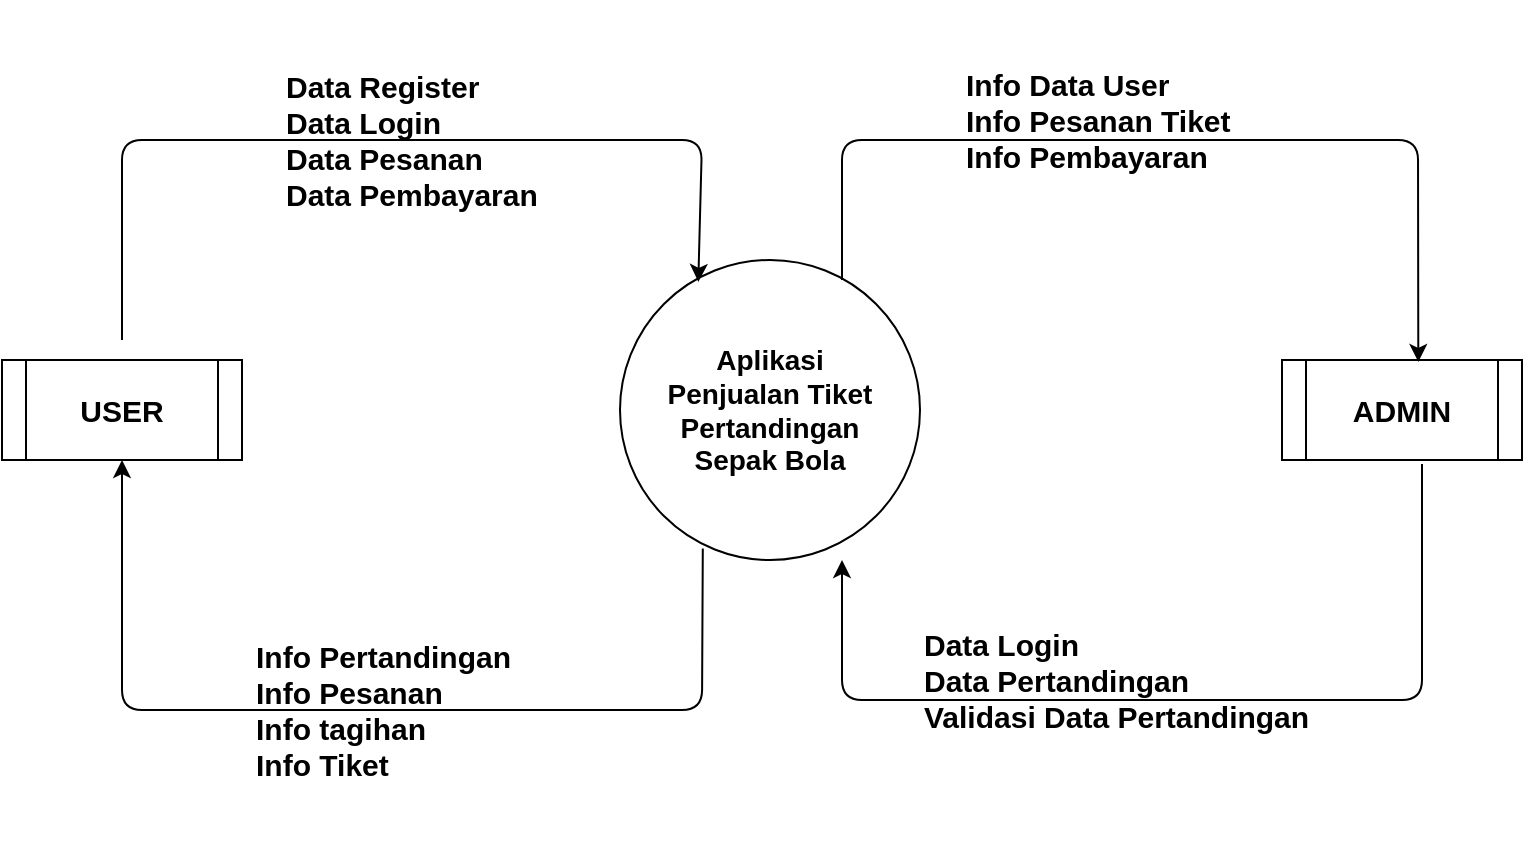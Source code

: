 <mxfile version="14.5.7" type="github">
  <diagram id="SLTf5sC_mNkKJKFUU-aI" name="Page-1">
    <mxGraphModel dx="1019" dy="555" grid="1" gridSize="10" guides="1" tooltips="1" connect="1" arrows="1" fold="1" page="1" pageScale="1" pageWidth="827" pageHeight="1169" math="0" shadow="0">
      <root>
        <mxCell id="0" />
        <mxCell id="1" parent="0" />
        <mxCell id="l_9DO5613h6kKf_ZAi5Y-1" value="" style="shape=process;whiteSpace=wrap;html=1;backgroundOutline=1;" parent="1" vertex="1">
          <mxGeometry x="30" y="310" width="120" height="50" as="geometry" />
        </mxCell>
        <mxCell id="l_9DO5613h6kKf_ZAi5Y-2" value="" style="ellipse;whiteSpace=wrap;html=1;aspect=fixed;" parent="1" vertex="1">
          <mxGeometry x="339" y="260" width="150" height="150" as="geometry" />
        </mxCell>
        <mxCell id="l_9DO5613h6kKf_ZAi5Y-3" value="" style="shape=process;whiteSpace=wrap;html=1;backgroundOutline=1;" parent="1" vertex="1">
          <mxGeometry x="670" y="310" width="120" height="50" as="geometry" />
        </mxCell>
        <mxCell id="l_9DO5613h6kKf_ZAi5Y-8" value="Aplikasi Penjualan Tiket Pertandingan Sepak Bola" style="text;html=1;strokeColor=none;fillColor=none;align=center;verticalAlign=middle;whiteSpace=wrap;rounded=0;fontStyle=1;fontSize=14;" parent="1" vertex="1">
          <mxGeometry x="353.5" y="305" width="120" height="60" as="geometry" />
        </mxCell>
        <mxCell id="l_9DO5613h6kKf_ZAi5Y-9" value="USER" style="text;html=1;strokeColor=none;fillColor=none;align=center;verticalAlign=middle;whiteSpace=wrap;rounded=0;fontSize=15;fontStyle=1;" parent="1" vertex="1">
          <mxGeometry x="70" y="325" width="40" height="20" as="geometry" />
        </mxCell>
        <mxCell id="l_9DO5613h6kKf_ZAi5Y-10" value="ADMIN" style="text;html=1;strokeColor=none;fillColor=none;align=center;verticalAlign=middle;whiteSpace=wrap;rounded=0;fontSize=15;fontStyle=1;" parent="1" vertex="1">
          <mxGeometry x="710" y="325" width="40" height="20" as="geometry" />
        </mxCell>
        <mxCell id="aSsA2550qL5OrDF0TEB6-8" value="" style="endArrow=classic;html=1;entryX=0.261;entryY=0.073;entryDx=0;entryDy=0;entryPerimeter=0;" parent="1" target="l_9DO5613h6kKf_ZAi5Y-2" edge="1">
          <mxGeometry width="50" height="50" relative="1" as="geometry">
            <mxPoint x="90" y="300" as="sourcePoint" />
            <mxPoint x="90" y="200" as="targetPoint" />
            <Array as="points">
              <mxPoint x="90" y="200" />
              <mxPoint x="380" y="200" />
            </Array>
          </mxGeometry>
        </mxCell>
        <mxCell id="aSsA2550qL5OrDF0TEB6-10" value="" style="endArrow=classic;html=1;entryX=0.5;entryY=1;entryDx=0;entryDy=0;exitX=0.276;exitY=0.962;exitDx=0;exitDy=0;exitPerimeter=0;" parent="1" source="l_9DO5613h6kKf_ZAi5Y-2" target="l_9DO5613h6kKf_ZAi5Y-1" edge="1">
          <mxGeometry width="50" height="50" relative="1" as="geometry">
            <mxPoint x="70" y="585" as="sourcePoint" />
            <mxPoint x="358.15" y="555.95" as="targetPoint" />
            <Array as="points">
              <mxPoint x="380" y="485" />
              <mxPoint x="90" y="485" />
            </Array>
          </mxGeometry>
        </mxCell>
        <mxCell id="aSsA2550qL5OrDF0TEB6-11" value="" style="endArrow=classic;html=1;entryX=0.261;entryY=0.073;entryDx=0;entryDy=0;entryPerimeter=0;" parent="1" edge="1">
          <mxGeometry width="50" height="50" relative="1" as="geometry">
            <mxPoint x="450" y="270" as="sourcePoint" />
            <mxPoint x="738.15" y="310.95" as="targetPoint" />
            <Array as="points">
              <mxPoint x="450" y="200" />
              <mxPoint x="600" y="200" />
              <mxPoint x="738" y="200" />
            </Array>
          </mxGeometry>
        </mxCell>
        <mxCell id="aSsA2550qL5OrDF0TEB6-12" value="" style="endArrow=classic;html=1;entryX=0.5;entryY=1;entryDx=0;entryDy=0;" parent="1" edge="1">
          <mxGeometry width="50" height="50" relative="1" as="geometry">
            <mxPoint x="740" y="362" as="sourcePoint" />
            <mxPoint x="450" y="410" as="targetPoint" />
            <Array as="points">
              <mxPoint x="740" y="480" />
              <mxPoint x="450" y="480" />
            </Array>
          </mxGeometry>
        </mxCell>
        <mxCell id="aSsA2550qL5OrDF0TEB6-13" value="Data Register&lt;br style=&quot;font-size: 15px;&quot;&gt;Data Login&lt;br style=&quot;font-size: 15px;&quot;&gt;Data Pesanan&lt;br style=&quot;font-size: 15px;&quot;&gt;Data Pembayaran" style="text;html=1;strokeColor=none;fillColor=none;align=left;verticalAlign=middle;whiteSpace=wrap;rounded=0;fontSize=15;fontStyle=1;" parent="1" vertex="1">
          <mxGeometry x="170" y="140" width="130" height="120" as="geometry" />
        </mxCell>
        <mxCell id="aSsA2550qL5OrDF0TEB6-16" value="Info Pertandingan&lt;br&gt;Info Pesanan&lt;br&gt;Info tagihan&lt;br&gt;Info Tiket" style="text;html=1;strokeColor=none;fillColor=none;align=left;verticalAlign=middle;whiteSpace=wrap;rounded=0;fontSize=15;fontStyle=1;" parent="1" vertex="1">
          <mxGeometry x="155" y="420" width="160" height="130" as="geometry" />
        </mxCell>
        <mxCell id="aSsA2550qL5OrDF0TEB6-18" value="Info Data User&#xa;Info Pesanan Tiket&#xa;Info Pembayaran" style="text;html=1;strokeColor=none;fillColor=none;align=left;verticalAlign=middle;whiteSpace=wrap;rounded=0;fontSize=15;fontStyle=1;" parent="1" vertex="1">
          <mxGeometry x="510" y="130" width="150" height="120" as="geometry" />
        </mxCell>
        <mxCell id="aSsA2550qL5OrDF0TEB6-19" value="Data Login&#xa;Data Pertandingan&#xa;Validasi Data Pertandingan" style="text;html=1;strokeColor=none;fillColor=none;align=left;verticalAlign=middle;whiteSpace=wrap;rounded=0;fontSize=15;fontStyle=1;" parent="1" vertex="1">
          <mxGeometry x="489" y="410" width="210" height="120" as="geometry" />
        </mxCell>
      </root>
    </mxGraphModel>
  </diagram>
</mxfile>
